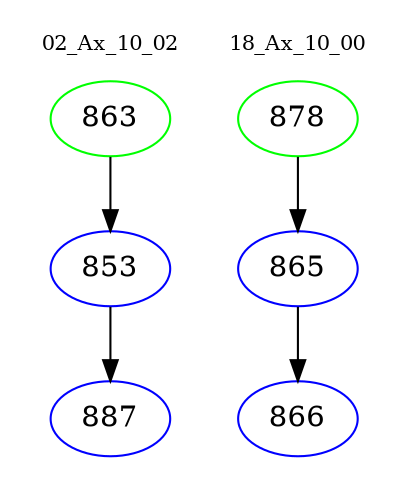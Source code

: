 digraph{
subgraph cluster_0 {
color = white
label = "02_Ax_10_02";
fontsize=10;
T0_863 [label="863", color="green"]
T0_863 -> T0_853 [color="black"]
T0_853 [label="853", color="blue"]
T0_853 -> T0_887 [color="black"]
T0_887 [label="887", color="blue"]
}
subgraph cluster_1 {
color = white
label = "18_Ax_10_00";
fontsize=10;
T1_878 [label="878", color="green"]
T1_878 -> T1_865 [color="black"]
T1_865 [label="865", color="blue"]
T1_865 -> T1_866 [color="black"]
T1_866 [label="866", color="blue"]
}
}
